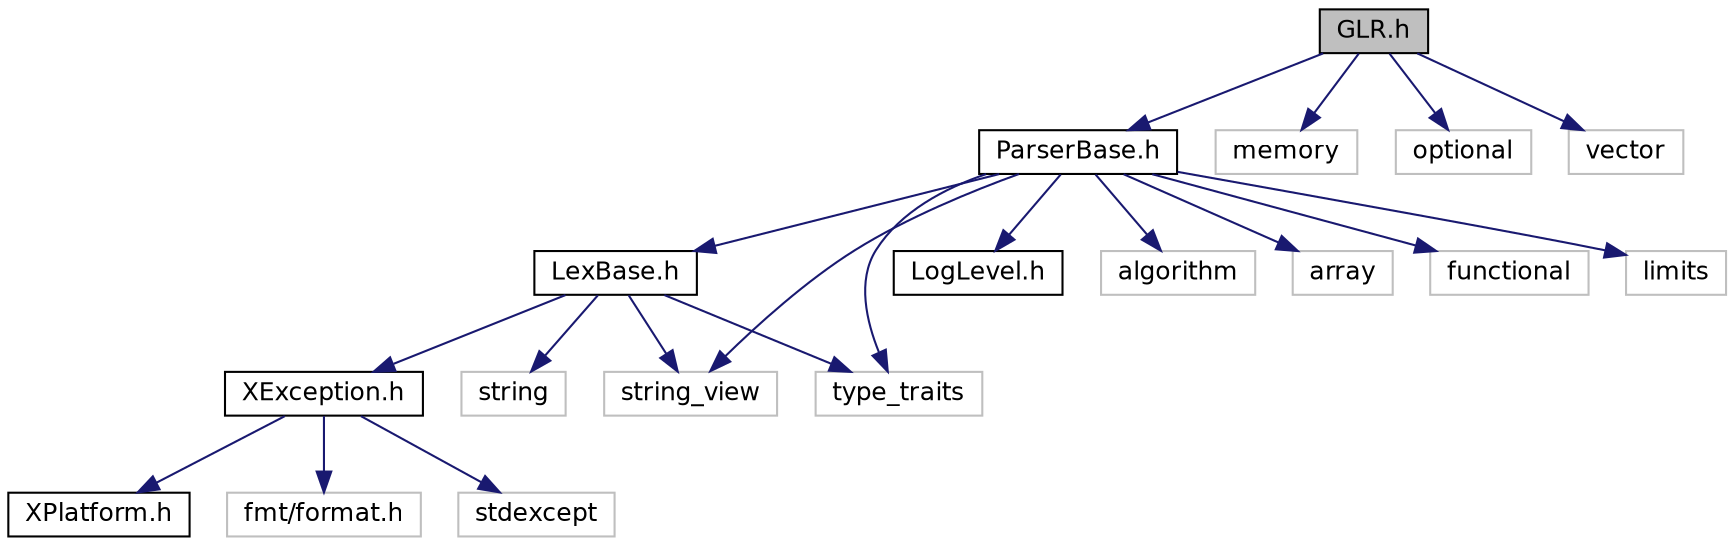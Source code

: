 digraph "GLR.h"
{
 // LATEX_PDF_SIZE
  edge [fontname="Helvetica",fontsize="12",labelfontname="Helvetica",labelfontsize="12"];
  node [fontname="Helvetica",fontsize="12",shape=record];
  Node1 [label="GLR.h",height=0.2,width=0.4,color="black", fillcolor="grey75", style="filled", fontcolor="black",tooltip=" "];
  Node1 -> Node2 [color="midnightblue",fontsize="12",style="solid",fontname="Helvetica"];
  Node2 [label="ParserBase.h",height=0.2,width=0.4,color="black", fillcolor="white", style="filled",URL="$ParserBase_8h.html",tooltip=" "];
  Node2 -> Node3 [color="midnightblue",fontsize="12",style="solid",fontname="Helvetica"];
  Node3 [label="LexBase.h",height=0.2,width=0.4,color="black", fillcolor="white", style="filled",URL="$LexBase_8h.html",tooltip=" "];
  Node3 -> Node4 [color="midnightblue",fontsize="12",style="solid",fontname="Helvetica"];
  Node4 [label="XException.h",height=0.2,width=0.4,color="black", fillcolor="white", style="filled",URL="$XException_8h.html",tooltip=" "];
  Node4 -> Node5 [color="midnightblue",fontsize="12",style="solid",fontname="Helvetica"];
  Node5 [label="XPlatform.h",height=0.2,width=0.4,color="black", fillcolor="white", style="filled",URL="$XPlatform_8h.html",tooltip=" "];
  Node4 -> Node6 [color="midnightblue",fontsize="12",style="solid",fontname="Helvetica"];
  Node6 [label="fmt/format.h",height=0.2,width=0.4,color="grey75", fillcolor="white", style="filled",tooltip=" "];
  Node4 -> Node7 [color="midnightblue",fontsize="12",style="solid",fontname="Helvetica"];
  Node7 [label="stdexcept",height=0.2,width=0.4,color="grey75", fillcolor="white", style="filled",tooltip=" "];
  Node3 -> Node8 [color="midnightblue",fontsize="12",style="solid",fontname="Helvetica"];
  Node8 [label="string",height=0.2,width=0.4,color="grey75", fillcolor="white", style="filled",tooltip=" "];
  Node3 -> Node9 [color="midnightblue",fontsize="12",style="solid",fontname="Helvetica"];
  Node9 [label="string_view",height=0.2,width=0.4,color="grey75", fillcolor="white", style="filled",tooltip=" "];
  Node3 -> Node10 [color="midnightblue",fontsize="12",style="solid",fontname="Helvetica"];
  Node10 [label="type_traits",height=0.2,width=0.4,color="grey75", fillcolor="white", style="filled",tooltip=" "];
  Node2 -> Node11 [color="midnightblue",fontsize="12",style="solid",fontname="Helvetica"];
  Node11 [label="LogLevel.h",height=0.2,width=0.4,color="black", fillcolor="white", style="filled",URL="$LogLevel_8h.html",tooltip=" "];
  Node2 -> Node12 [color="midnightblue",fontsize="12",style="solid",fontname="Helvetica"];
  Node12 [label="algorithm",height=0.2,width=0.4,color="grey75", fillcolor="white", style="filled",tooltip=" "];
  Node2 -> Node13 [color="midnightblue",fontsize="12",style="solid",fontname="Helvetica"];
  Node13 [label="array",height=0.2,width=0.4,color="grey75", fillcolor="white", style="filled",tooltip=" "];
  Node2 -> Node14 [color="midnightblue",fontsize="12",style="solid",fontname="Helvetica"];
  Node14 [label="functional",height=0.2,width=0.4,color="grey75", fillcolor="white", style="filled",tooltip=" "];
  Node2 -> Node15 [color="midnightblue",fontsize="12",style="solid",fontname="Helvetica"];
  Node15 [label="limits",height=0.2,width=0.4,color="grey75", fillcolor="white", style="filled",tooltip=" "];
  Node2 -> Node9 [color="midnightblue",fontsize="12",style="solid",fontname="Helvetica"];
  Node2 -> Node10 [color="midnightblue",fontsize="12",style="solid",fontname="Helvetica"];
  Node1 -> Node16 [color="midnightblue",fontsize="12",style="solid",fontname="Helvetica"];
  Node16 [label="memory",height=0.2,width=0.4,color="grey75", fillcolor="white", style="filled",tooltip=" "];
  Node1 -> Node17 [color="midnightblue",fontsize="12",style="solid",fontname="Helvetica"];
  Node17 [label="optional",height=0.2,width=0.4,color="grey75", fillcolor="white", style="filled",tooltip=" "];
  Node1 -> Node18 [color="midnightblue",fontsize="12",style="solid",fontname="Helvetica"];
  Node18 [label="vector",height=0.2,width=0.4,color="grey75", fillcolor="white", style="filled",tooltip=" "];
}
